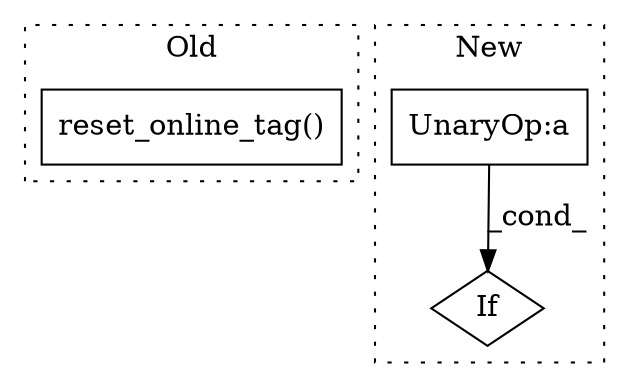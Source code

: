 digraph G {
subgraph cluster0 {
1 [label="reset_online_tag()" a="75" s="3362,3385" l="22,15" shape="box"];
label = "Old";
style="dotted";
}
subgraph cluster1 {
2 [label="If" a="96" s="3707" l="3" shape="diamond"];
3 [label="UnaryOp:a" a="61" s="3710" l="17" shape="box"];
label = "New";
style="dotted";
}
3 -> 2 [label="_cond_"];
}